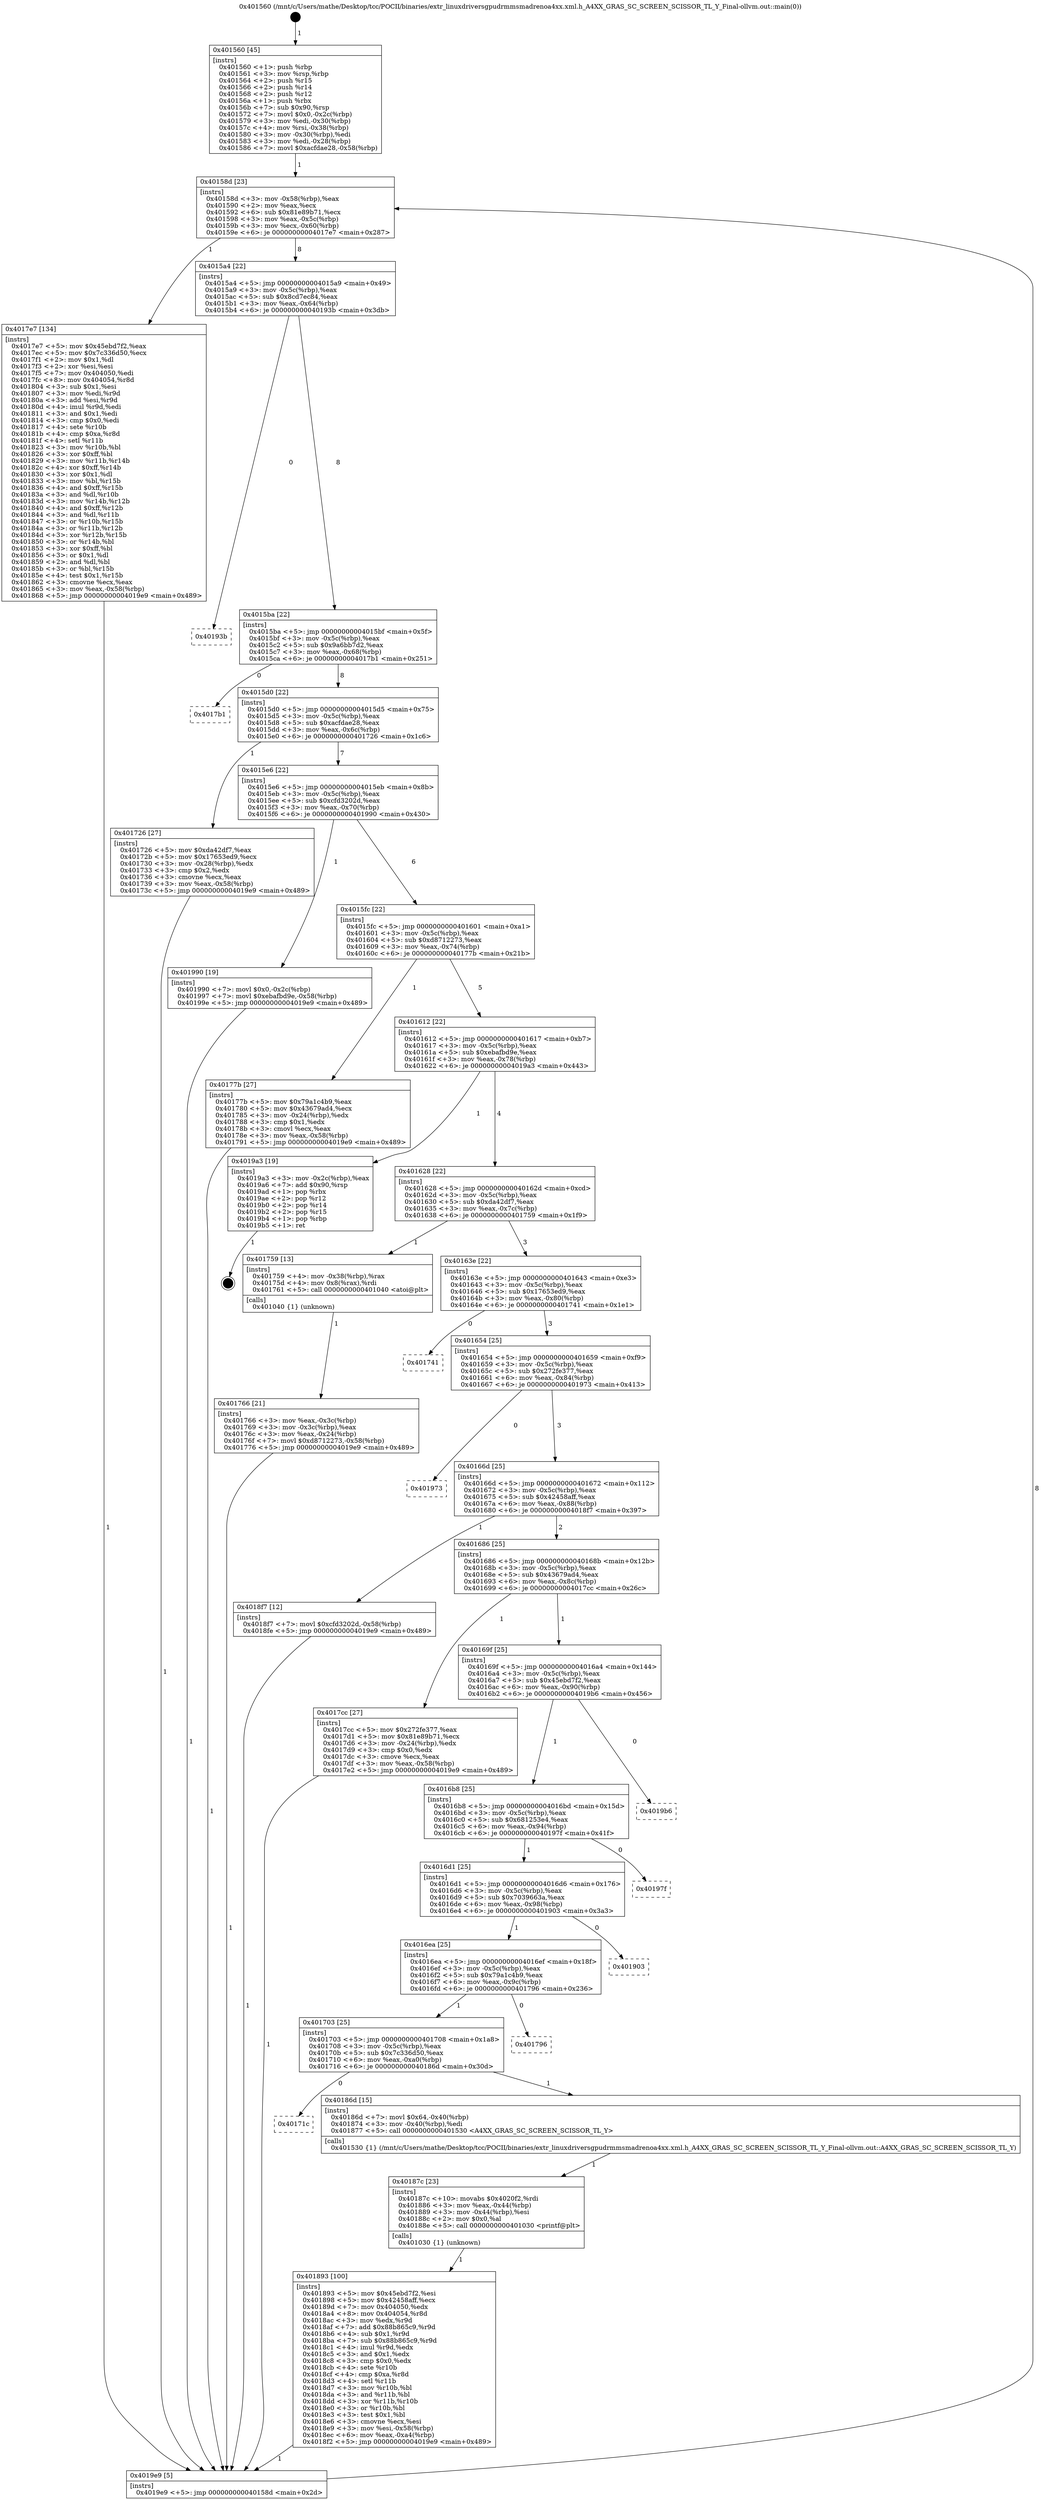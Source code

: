 digraph "0x401560" {
  label = "0x401560 (/mnt/c/Users/mathe/Desktop/tcc/POCII/binaries/extr_linuxdriversgpudrmmsmadrenoa4xx.xml.h_A4XX_GRAS_SC_SCREEN_SCISSOR_TL_Y_Final-ollvm.out::main(0))"
  labelloc = "t"
  node[shape=record]

  Entry [label="",width=0.3,height=0.3,shape=circle,fillcolor=black,style=filled]
  "0x40158d" [label="{
     0x40158d [23]\l
     | [instrs]\l
     &nbsp;&nbsp;0x40158d \<+3\>: mov -0x58(%rbp),%eax\l
     &nbsp;&nbsp;0x401590 \<+2\>: mov %eax,%ecx\l
     &nbsp;&nbsp;0x401592 \<+6\>: sub $0x81e89b71,%ecx\l
     &nbsp;&nbsp;0x401598 \<+3\>: mov %eax,-0x5c(%rbp)\l
     &nbsp;&nbsp;0x40159b \<+3\>: mov %ecx,-0x60(%rbp)\l
     &nbsp;&nbsp;0x40159e \<+6\>: je 00000000004017e7 \<main+0x287\>\l
  }"]
  "0x4017e7" [label="{
     0x4017e7 [134]\l
     | [instrs]\l
     &nbsp;&nbsp;0x4017e7 \<+5\>: mov $0x45ebd7f2,%eax\l
     &nbsp;&nbsp;0x4017ec \<+5\>: mov $0x7c336d50,%ecx\l
     &nbsp;&nbsp;0x4017f1 \<+2\>: mov $0x1,%dl\l
     &nbsp;&nbsp;0x4017f3 \<+2\>: xor %esi,%esi\l
     &nbsp;&nbsp;0x4017f5 \<+7\>: mov 0x404050,%edi\l
     &nbsp;&nbsp;0x4017fc \<+8\>: mov 0x404054,%r8d\l
     &nbsp;&nbsp;0x401804 \<+3\>: sub $0x1,%esi\l
     &nbsp;&nbsp;0x401807 \<+3\>: mov %edi,%r9d\l
     &nbsp;&nbsp;0x40180a \<+3\>: add %esi,%r9d\l
     &nbsp;&nbsp;0x40180d \<+4\>: imul %r9d,%edi\l
     &nbsp;&nbsp;0x401811 \<+3\>: and $0x1,%edi\l
     &nbsp;&nbsp;0x401814 \<+3\>: cmp $0x0,%edi\l
     &nbsp;&nbsp;0x401817 \<+4\>: sete %r10b\l
     &nbsp;&nbsp;0x40181b \<+4\>: cmp $0xa,%r8d\l
     &nbsp;&nbsp;0x40181f \<+4\>: setl %r11b\l
     &nbsp;&nbsp;0x401823 \<+3\>: mov %r10b,%bl\l
     &nbsp;&nbsp;0x401826 \<+3\>: xor $0xff,%bl\l
     &nbsp;&nbsp;0x401829 \<+3\>: mov %r11b,%r14b\l
     &nbsp;&nbsp;0x40182c \<+4\>: xor $0xff,%r14b\l
     &nbsp;&nbsp;0x401830 \<+3\>: xor $0x1,%dl\l
     &nbsp;&nbsp;0x401833 \<+3\>: mov %bl,%r15b\l
     &nbsp;&nbsp;0x401836 \<+4\>: and $0xff,%r15b\l
     &nbsp;&nbsp;0x40183a \<+3\>: and %dl,%r10b\l
     &nbsp;&nbsp;0x40183d \<+3\>: mov %r14b,%r12b\l
     &nbsp;&nbsp;0x401840 \<+4\>: and $0xff,%r12b\l
     &nbsp;&nbsp;0x401844 \<+3\>: and %dl,%r11b\l
     &nbsp;&nbsp;0x401847 \<+3\>: or %r10b,%r15b\l
     &nbsp;&nbsp;0x40184a \<+3\>: or %r11b,%r12b\l
     &nbsp;&nbsp;0x40184d \<+3\>: xor %r12b,%r15b\l
     &nbsp;&nbsp;0x401850 \<+3\>: or %r14b,%bl\l
     &nbsp;&nbsp;0x401853 \<+3\>: xor $0xff,%bl\l
     &nbsp;&nbsp;0x401856 \<+3\>: or $0x1,%dl\l
     &nbsp;&nbsp;0x401859 \<+2\>: and %dl,%bl\l
     &nbsp;&nbsp;0x40185b \<+3\>: or %bl,%r15b\l
     &nbsp;&nbsp;0x40185e \<+4\>: test $0x1,%r15b\l
     &nbsp;&nbsp;0x401862 \<+3\>: cmovne %ecx,%eax\l
     &nbsp;&nbsp;0x401865 \<+3\>: mov %eax,-0x58(%rbp)\l
     &nbsp;&nbsp;0x401868 \<+5\>: jmp 00000000004019e9 \<main+0x489\>\l
  }"]
  "0x4015a4" [label="{
     0x4015a4 [22]\l
     | [instrs]\l
     &nbsp;&nbsp;0x4015a4 \<+5\>: jmp 00000000004015a9 \<main+0x49\>\l
     &nbsp;&nbsp;0x4015a9 \<+3\>: mov -0x5c(%rbp),%eax\l
     &nbsp;&nbsp;0x4015ac \<+5\>: sub $0x8cd7ec84,%eax\l
     &nbsp;&nbsp;0x4015b1 \<+3\>: mov %eax,-0x64(%rbp)\l
     &nbsp;&nbsp;0x4015b4 \<+6\>: je 000000000040193b \<main+0x3db\>\l
  }"]
  Exit [label="",width=0.3,height=0.3,shape=circle,fillcolor=black,style=filled,peripheries=2]
  "0x40193b" [label="{
     0x40193b\l
  }", style=dashed]
  "0x4015ba" [label="{
     0x4015ba [22]\l
     | [instrs]\l
     &nbsp;&nbsp;0x4015ba \<+5\>: jmp 00000000004015bf \<main+0x5f\>\l
     &nbsp;&nbsp;0x4015bf \<+3\>: mov -0x5c(%rbp),%eax\l
     &nbsp;&nbsp;0x4015c2 \<+5\>: sub $0x9a6bb7d2,%eax\l
     &nbsp;&nbsp;0x4015c7 \<+3\>: mov %eax,-0x68(%rbp)\l
     &nbsp;&nbsp;0x4015ca \<+6\>: je 00000000004017b1 \<main+0x251\>\l
  }"]
  "0x401893" [label="{
     0x401893 [100]\l
     | [instrs]\l
     &nbsp;&nbsp;0x401893 \<+5\>: mov $0x45ebd7f2,%esi\l
     &nbsp;&nbsp;0x401898 \<+5\>: mov $0x42458aff,%ecx\l
     &nbsp;&nbsp;0x40189d \<+7\>: mov 0x404050,%edx\l
     &nbsp;&nbsp;0x4018a4 \<+8\>: mov 0x404054,%r8d\l
     &nbsp;&nbsp;0x4018ac \<+3\>: mov %edx,%r9d\l
     &nbsp;&nbsp;0x4018af \<+7\>: add $0x88b865c9,%r9d\l
     &nbsp;&nbsp;0x4018b6 \<+4\>: sub $0x1,%r9d\l
     &nbsp;&nbsp;0x4018ba \<+7\>: sub $0x88b865c9,%r9d\l
     &nbsp;&nbsp;0x4018c1 \<+4\>: imul %r9d,%edx\l
     &nbsp;&nbsp;0x4018c5 \<+3\>: and $0x1,%edx\l
     &nbsp;&nbsp;0x4018c8 \<+3\>: cmp $0x0,%edx\l
     &nbsp;&nbsp;0x4018cb \<+4\>: sete %r10b\l
     &nbsp;&nbsp;0x4018cf \<+4\>: cmp $0xa,%r8d\l
     &nbsp;&nbsp;0x4018d3 \<+4\>: setl %r11b\l
     &nbsp;&nbsp;0x4018d7 \<+3\>: mov %r10b,%bl\l
     &nbsp;&nbsp;0x4018da \<+3\>: and %r11b,%bl\l
     &nbsp;&nbsp;0x4018dd \<+3\>: xor %r11b,%r10b\l
     &nbsp;&nbsp;0x4018e0 \<+3\>: or %r10b,%bl\l
     &nbsp;&nbsp;0x4018e3 \<+3\>: test $0x1,%bl\l
     &nbsp;&nbsp;0x4018e6 \<+3\>: cmovne %ecx,%esi\l
     &nbsp;&nbsp;0x4018e9 \<+3\>: mov %esi,-0x58(%rbp)\l
     &nbsp;&nbsp;0x4018ec \<+6\>: mov %eax,-0xa4(%rbp)\l
     &nbsp;&nbsp;0x4018f2 \<+5\>: jmp 00000000004019e9 \<main+0x489\>\l
  }"]
  "0x4017b1" [label="{
     0x4017b1\l
  }", style=dashed]
  "0x4015d0" [label="{
     0x4015d0 [22]\l
     | [instrs]\l
     &nbsp;&nbsp;0x4015d0 \<+5\>: jmp 00000000004015d5 \<main+0x75\>\l
     &nbsp;&nbsp;0x4015d5 \<+3\>: mov -0x5c(%rbp),%eax\l
     &nbsp;&nbsp;0x4015d8 \<+5\>: sub $0xacfdae28,%eax\l
     &nbsp;&nbsp;0x4015dd \<+3\>: mov %eax,-0x6c(%rbp)\l
     &nbsp;&nbsp;0x4015e0 \<+6\>: je 0000000000401726 \<main+0x1c6\>\l
  }"]
  "0x40187c" [label="{
     0x40187c [23]\l
     | [instrs]\l
     &nbsp;&nbsp;0x40187c \<+10\>: movabs $0x4020f2,%rdi\l
     &nbsp;&nbsp;0x401886 \<+3\>: mov %eax,-0x44(%rbp)\l
     &nbsp;&nbsp;0x401889 \<+3\>: mov -0x44(%rbp),%esi\l
     &nbsp;&nbsp;0x40188c \<+2\>: mov $0x0,%al\l
     &nbsp;&nbsp;0x40188e \<+5\>: call 0000000000401030 \<printf@plt\>\l
     | [calls]\l
     &nbsp;&nbsp;0x401030 \{1\} (unknown)\l
  }"]
  "0x401726" [label="{
     0x401726 [27]\l
     | [instrs]\l
     &nbsp;&nbsp;0x401726 \<+5\>: mov $0xda42df7,%eax\l
     &nbsp;&nbsp;0x40172b \<+5\>: mov $0x17653ed9,%ecx\l
     &nbsp;&nbsp;0x401730 \<+3\>: mov -0x28(%rbp),%edx\l
     &nbsp;&nbsp;0x401733 \<+3\>: cmp $0x2,%edx\l
     &nbsp;&nbsp;0x401736 \<+3\>: cmovne %ecx,%eax\l
     &nbsp;&nbsp;0x401739 \<+3\>: mov %eax,-0x58(%rbp)\l
     &nbsp;&nbsp;0x40173c \<+5\>: jmp 00000000004019e9 \<main+0x489\>\l
  }"]
  "0x4015e6" [label="{
     0x4015e6 [22]\l
     | [instrs]\l
     &nbsp;&nbsp;0x4015e6 \<+5\>: jmp 00000000004015eb \<main+0x8b\>\l
     &nbsp;&nbsp;0x4015eb \<+3\>: mov -0x5c(%rbp),%eax\l
     &nbsp;&nbsp;0x4015ee \<+5\>: sub $0xcfd3202d,%eax\l
     &nbsp;&nbsp;0x4015f3 \<+3\>: mov %eax,-0x70(%rbp)\l
     &nbsp;&nbsp;0x4015f6 \<+6\>: je 0000000000401990 \<main+0x430\>\l
  }"]
  "0x4019e9" [label="{
     0x4019e9 [5]\l
     | [instrs]\l
     &nbsp;&nbsp;0x4019e9 \<+5\>: jmp 000000000040158d \<main+0x2d\>\l
  }"]
  "0x401560" [label="{
     0x401560 [45]\l
     | [instrs]\l
     &nbsp;&nbsp;0x401560 \<+1\>: push %rbp\l
     &nbsp;&nbsp;0x401561 \<+3\>: mov %rsp,%rbp\l
     &nbsp;&nbsp;0x401564 \<+2\>: push %r15\l
     &nbsp;&nbsp;0x401566 \<+2\>: push %r14\l
     &nbsp;&nbsp;0x401568 \<+2\>: push %r12\l
     &nbsp;&nbsp;0x40156a \<+1\>: push %rbx\l
     &nbsp;&nbsp;0x40156b \<+7\>: sub $0x90,%rsp\l
     &nbsp;&nbsp;0x401572 \<+7\>: movl $0x0,-0x2c(%rbp)\l
     &nbsp;&nbsp;0x401579 \<+3\>: mov %edi,-0x30(%rbp)\l
     &nbsp;&nbsp;0x40157c \<+4\>: mov %rsi,-0x38(%rbp)\l
     &nbsp;&nbsp;0x401580 \<+3\>: mov -0x30(%rbp),%edi\l
     &nbsp;&nbsp;0x401583 \<+3\>: mov %edi,-0x28(%rbp)\l
     &nbsp;&nbsp;0x401586 \<+7\>: movl $0xacfdae28,-0x58(%rbp)\l
  }"]
  "0x40171c" [label="{
     0x40171c\l
  }", style=dashed]
  "0x401990" [label="{
     0x401990 [19]\l
     | [instrs]\l
     &nbsp;&nbsp;0x401990 \<+7\>: movl $0x0,-0x2c(%rbp)\l
     &nbsp;&nbsp;0x401997 \<+7\>: movl $0xebafbd9e,-0x58(%rbp)\l
     &nbsp;&nbsp;0x40199e \<+5\>: jmp 00000000004019e9 \<main+0x489\>\l
  }"]
  "0x4015fc" [label="{
     0x4015fc [22]\l
     | [instrs]\l
     &nbsp;&nbsp;0x4015fc \<+5\>: jmp 0000000000401601 \<main+0xa1\>\l
     &nbsp;&nbsp;0x401601 \<+3\>: mov -0x5c(%rbp),%eax\l
     &nbsp;&nbsp;0x401604 \<+5\>: sub $0xd8712273,%eax\l
     &nbsp;&nbsp;0x401609 \<+3\>: mov %eax,-0x74(%rbp)\l
     &nbsp;&nbsp;0x40160c \<+6\>: je 000000000040177b \<main+0x21b\>\l
  }"]
  "0x40186d" [label="{
     0x40186d [15]\l
     | [instrs]\l
     &nbsp;&nbsp;0x40186d \<+7\>: movl $0x64,-0x40(%rbp)\l
     &nbsp;&nbsp;0x401874 \<+3\>: mov -0x40(%rbp),%edi\l
     &nbsp;&nbsp;0x401877 \<+5\>: call 0000000000401530 \<A4XX_GRAS_SC_SCREEN_SCISSOR_TL_Y\>\l
     | [calls]\l
     &nbsp;&nbsp;0x401530 \{1\} (/mnt/c/Users/mathe/Desktop/tcc/POCII/binaries/extr_linuxdriversgpudrmmsmadrenoa4xx.xml.h_A4XX_GRAS_SC_SCREEN_SCISSOR_TL_Y_Final-ollvm.out::A4XX_GRAS_SC_SCREEN_SCISSOR_TL_Y)\l
  }"]
  "0x40177b" [label="{
     0x40177b [27]\l
     | [instrs]\l
     &nbsp;&nbsp;0x40177b \<+5\>: mov $0x79a1c4b9,%eax\l
     &nbsp;&nbsp;0x401780 \<+5\>: mov $0x43679ad4,%ecx\l
     &nbsp;&nbsp;0x401785 \<+3\>: mov -0x24(%rbp),%edx\l
     &nbsp;&nbsp;0x401788 \<+3\>: cmp $0x1,%edx\l
     &nbsp;&nbsp;0x40178b \<+3\>: cmovl %ecx,%eax\l
     &nbsp;&nbsp;0x40178e \<+3\>: mov %eax,-0x58(%rbp)\l
     &nbsp;&nbsp;0x401791 \<+5\>: jmp 00000000004019e9 \<main+0x489\>\l
  }"]
  "0x401612" [label="{
     0x401612 [22]\l
     | [instrs]\l
     &nbsp;&nbsp;0x401612 \<+5\>: jmp 0000000000401617 \<main+0xb7\>\l
     &nbsp;&nbsp;0x401617 \<+3\>: mov -0x5c(%rbp),%eax\l
     &nbsp;&nbsp;0x40161a \<+5\>: sub $0xebafbd9e,%eax\l
     &nbsp;&nbsp;0x40161f \<+3\>: mov %eax,-0x78(%rbp)\l
     &nbsp;&nbsp;0x401622 \<+6\>: je 00000000004019a3 \<main+0x443\>\l
  }"]
  "0x401703" [label="{
     0x401703 [25]\l
     | [instrs]\l
     &nbsp;&nbsp;0x401703 \<+5\>: jmp 0000000000401708 \<main+0x1a8\>\l
     &nbsp;&nbsp;0x401708 \<+3\>: mov -0x5c(%rbp),%eax\l
     &nbsp;&nbsp;0x40170b \<+5\>: sub $0x7c336d50,%eax\l
     &nbsp;&nbsp;0x401710 \<+6\>: mov %eax,-0xa0(%rbp)\l
     &nbsp;&nbsp;0x401716 \<+6\>: je 000000000040186d \<main+0x30d\>\l
  }"]
  "0x4019a3" [label="{
     0x4019a3 [19]\l
     | [instrs]\l
     &nbsp;&nbsp;0x4019a3 \<+3\>: mov -0x2c(%rbp),%eax\l
     &nbsp;&nbsp;0x4019a6 \<+7\>: add $0x90,%rsp\l
     &nbsp;&nbsp;0x4019ad \<+1\>: pop %rbx\l
     &nbsp;&nbsp;0x4019ae \<+2\>: pop %r12\l
     &nbsp;&nbsp;0x4019b0 \<+2\>: pop %r14\l
     &nbsp;&nbsp;0x4019b2 \<+2\>: pop %r15\l
     &nbsp;&nbsp;0x4019b4 \<+1\>: pop %rbp\l
     &nbsp;&nbsp;0x4019b5 \<+1\>: ret\l
  }"]
  "0x401628" [label="{
     0x401628 [22]\l
     | [instrs]\l
     &nbsp;&nbsp;0x401628 \<+5\>: jmp 000000000040162d \<main+0xcd\>\l
     &nbsp;&nbsp;0x40162d \<+3\>: mov -0x5c(%rbp),%eax\l
     &nbsp;&nbsp;0x401630 \<+5\>: sub $0xda42df7,%eax\l
     &nbsp;&nbsp;0x401635 \<+3\>: mov %eax,-0x7c(%rbp)\l
     &nbsp;&nbsp;0x401638 \<+6\>: je 0000000000401759 \<main+0x1f9\>\l
  }"]
  "0x401796" [label="{
     0x401796\l
  }", style=dashed]
  "0x401759" [label="{
     0x401759 [13]\l
     | [instrs]\l
     &nbsp;&nbsp;0x401759 \<+4\>: mov -0x38(%rbp),%rax\l
     &nbsp;&nbsp;0x40175d \<+4\>: mov 0x8(%rax),%rdi\l
     &nbsp;&nbsp;0x401761 \<+5\>: call 0000000000401040 \<atoi@plt\>\l
     | [calls]\l
     &nbsp;&nbsp;0x401040 \{1\} (unknown)\l
  }"]
  "0x40163e" [label="{
     0x40163e [22]\l
     | [instrs]\l
     &nbsp;&nbsp;0x40163e \<+5\>: jmp 0000000000401643 \<main+0xe3\>\l
     &nbsp;&nbsp;0x401643 \<+3\>: mov -0x5c(%rbp),%eax\l
     &nbsp;&nbsp;0x401646 \<+5\>: sub $0x17653ed9,%eax\l
     &nbsp;&nbsp;0x40164b \<+3\>: mov %eax,-0x80(%rbp)\l
     &nbsp;&nbsp;0x40164e \<+6\>: je 0000000000401741 \<main+0x1e1\>\l
  }"]
  "0x401766" [label="{
     0x401766 [21]\l
     | [instrs]\l
     &nbsp;&nbsp;0x401766 \<+3\>: mov %eax,-0x3c(%rbp)\l
     &nbsp;&nbsp;0x401769 \<+3\>: mov -0x3c(%rbp),%eax\l
     &nbsp;&nbsp;0x40176c \<+3\>: mov %eax,-0x24(%rbp)\l
     &nbsp;&nbsp;0x40176f \<+7\>: movl $0xd8712273,-0x58(%rbp)\l
     &nbsp;&nbsp;0x401776 \<+5\>: jmp 00000000004019e9 \<main+0x489\>\l
  }"]
  "0x4016ea" [label="{
     0x4016ea [25]\l
     | [instrs]\l
     &nbsp;&nbsp;0x4016ea \<+5\>: jmp 00000000004016ef \<main+0x18f\>\l
     &nbsp;&nbsp;0x4016ef \<+3\>: mov -0x5c(%rbp),%eax\l
     &nbsp;&nbsp;0x4016f2 \<+5\>: sub $0x79a1c4b9,%eax\l
     &nbsp;&nbsp;0x4016f7 \<+6\>: mov %eax,-0x9c(%rbp)\l
     &nbsp;&nbsp;0x4016fd \<+6\>: je 0000000000401796 \<main+0x236\>\l
  }"]
  "0x401741" [label="{
     0x401741\l
  }", style=dashed]
  "0x401654" [label="{
     0x401654 [25]\l
     | [instrs]\l
     &nbsp;&nbsp;0x401654 \<+5\>: jmp 0000000000401659 \<main+0xf9\>\l
     &nbsp;&nbsp;0x401659 \<+3\>: mov -0x5c(%rbp),%eax\l
     &nbsp;&nbsp;0x40165c \<+5\>: sub $0x272fe377,%eax\l
     &nbsp;&nbsp;0x401661 \<+6\>: mov %eax,-0x84(%rbp)\l
     &nbsp;&nbsp;0x401667 \<+6\>: je 0000000000401973 \<main+0x413\>\l
  }"]
  "0x401903" [label="{
     0x401903\l
  }", style=dashed]
  "0x401973" [label="{
     0x401973\l
  }", style=dashed]
  "0x40166d" [label="{
     0x40166d [25]\l
     | [instrs]\l
     &nbsp;&nbsp;0x40166d \<+5\>: jmp 0000000000401672 \<main+0x112\>\l
     &nbsp;&nbsp;0x401672 \<+3\>: mov -0x5c(%rbp),%eax\l
     &nbsp;&nbsp;0x401675 \<+5\>: sub $0x42458aff,%eax\l
     &nbsp;&nbsp;0x40167a \<+6\>: mov %eax,-0x88(%rbp)\l
     &nbsp;&nbsp;0x401680 \<+6\>: je 00000000004018f7 \<main+0x397\>\l
  }"]
  "0x4016d1" [label="{
     0x4016d1 [25]\l
     | [instrs]\l
     &nbsp;&nbsp;0x4016d1 \<+5\>: jmp 00000000004016d6 \<main+0x176\>\l
     &nbsp;&nbsp;0x4016d6 \<+3\>: mov -0x5c(%rbp),%eax\l
     &nbsp;&nbsp;0x4016d9 \<+5\>: sub $0x7039663a,%eax\l
     &nbsp;&nbsp;0x4016de \<+6\>: mov %eax,-0x98(%rbp)\l
     &nbsp;&nbsp;0x4016e4 \<+6\>: je 0000000000401903 \<main+0x3a3\>\l
  }"]
  "0x4018f7" [label="{
     0x4018f7 [12]\l
     | [instrs]\l
     &nbsp;&nbsp;0x4018f7 \<+7\>: movl $0xcfd3202d,-0x58(%rbp)\l
     &nbsp;&nbsp;0x4018fe \<+5\>: jmp 00000000004019e9 \<main+0x489\>\l
  }"]
  "0x401686" [label="{
     0x401686 [25]\l
     | [instrs]\l
     &nbsp;&nbsp;0x401686 \<+5\>: jmp 000000000040168b \<main+0x12b\>\l
     &nbsp;&nbsp;0x40168b \<+3\>: mov -0x5c(%rbp),%eax\l
     &nbsp;&nbsp;0x40168e \<+5\>: sub $0x43679ad4,%eax\l
     &nbsp;&nbsp;0x401693 \<+6\>: mov %eax,-0x8c(%rbp)\l
     &nbsp;&nbsp;0x401699 \<+6\>: je 00000000004017cc \<main+0x26c\>\l
  }"]
  "0x40197f" [label="{
     0x40197f\l
  }", style=dashed]
  "0x4017cc" [label="{
     0x4017cc [27]\l
     | [instrs]\l
     &nbsp;&nbsp;0x4017cc \<+5\>: mov $0x272fe377,%eax\l
     &nbsp;&nbsp;0x4017d1 \<+5\>: mov $0x81e89b71,%ecx\l
     &nbsp;&nbsp;0x4017d6 \<+3\>: mov -0x24(%rbp),%edx\l
     &nbsp;&nbsp;0x4017d9 \<+3\>: cmp $0x0,%edx\l
     &nbsp;&nbsp;0x4017dc \<+3\>: cmove %ecx,%eax\l
     &nbsp;&nbsp;0x4017df \<+3\>: mov %eax,-0x58(%rbp)\l
     &nbsp;&nbsp;0x4017e2 \<+5\>: jmp 00000000004019e9 \<main+0x489\>\l
  }"]
  "0x40169f" [label="{
     0x40169f [25]\l
     | [instrs]\l
     &nbsp;&nbsp;0x40169f \<+5\>: jmp 00000000004016a4 \<main+0x144\>\l
     &nbsp;&nbsp;0x4016a4 \<+3\>: mov -0x5c(%rbp),%eax\l
     &nbsp;&nbsp;0x4016a7 \<+5\>: sub $0x45ebd7f2,%eax\l
     &nbsp;&nbsp;0x4016ac \<+6\>: mov %eax,-0x90(%rbp)\l
     &nbsp;&nbsp;0x4016b2 \<+6\>: je 00000000004019b6 \<main+0x456\>\l
  }"]
  "0x4016b8" [label="{
     0x4016b8 [25]\l
     | [instrs]\l
     &nbsp;&nbsp;0x4016b8 \<+5\>: jmp 00000000004016bd \<main+0x15d\>\l
     &nbsp;&nbsp;0x4016bd \<+3\>: mov -0x5c(%rbp),%eax\l
     &nbsp;&nbsp;0x4016c0 \<+5\>: sub $0x681253e4,%eax\l
     &nbsp;&nbsp;0x4016c5 \<+6\>: mov %eax,-0x94(%rbp)\l
     &nbsp;&nbsp;0x4016cb \<+6\>: je 000000000040197f \<main+0x41f\>\l
  }"]
  "0x4019b6" [label="{
     0x4019b6\l
  }", style=dashed]
  Entry -> "0x401560" [label=" 1"]
  "0x40158d" -> "0x4017e7" [label=" 1"]
  "0x40158d" -> "0x4015a4" [label=" 8"]
  "0x4019a3" -> Exit [label=" 1"]
  "0x4015a4" -> "0x40193b" [label=" 0"]
  "0x4015a4" -> "0x4015ba" [label=" 8"]
  "0x401990" -> "0x4019e9" [label=" 1"]
  "0x4015ba" -> "0x4017b1" [label=" 0"]
  "0x4015ba" -> "0x4015d0" [label=" 8"]
  "0x4018f7" -> "0x4019e9" [label=" 1"]
  "0x4015d0" -> "0x401726" [label=" 1"]
  "0x4015d0" -> "0x4015e6" [label=" 7"]
  "0x401726" -> "0x4019e9" [label=" 1"]
  "0x401560" -> "0x40158d" [label=" 1"]
  "0x4019e9" -> "0x40158d" [label=" 8"]
  "0x401893" -> "0x4019e9" [label=" 1"]
  "0x4015e6" -> "0x401990" [label=" 1"]
  "0x4015e6" -> "0x4015fc" [label=" 6"]
  "0x40187c" -> "0x401893" [label=" 1"]
  "0x4015fc" -> "0x40177b" [label=" 1"]
  "0x4015fc" -> "0x401612" [label=" 5"]
  "0x40186d" -> "0x40187c" [label=" 1"]
  "0x401612" -> "0x4019a3" [label=" 1"]
  "0x401612" -> "0x401628" [label=" 4"]
  "0x401703" -> "0x40186d" [label=" 1"]
  "0x401628" -> "0x401759" [label=" 1"]
  "0x401628" -> "0x40163e" [label=" 3"]
  "0x401759" -> "0x401766" [label=" 1"]
  "0x401766" -> "0x4019e9" [label=" 1"]
  "0x40177b" -> "0x4019e9" [label=" 1"]
  "0x401703" -> "0x40171c" [label=" 0"]
  "0x40163e" -> "0x401741" [label=" 0"]
  "0x40163e" -> "0x401654" [label=" 3"]
  "0x4016ea" -> "0x401796" [label=" 0"]
  "0x401654" -> "0x401973" [label=" 0"]
  "0x401654" -> "0x40166d" [label=" 3"]
  "0x4016ea" -> "0x401703" [label=" 1"]
  "0x40166d" -> "0x4018f7" [label=" 1"]
  "0x40166d" -> "0x401686" [label=" 2"]
  "0x4016d1" -> "0x401903" [label=" 0"]
  "0x401686" -> "0x4017cc" [label=" 1"]
  "0x401686" -> "0x40169f" [label=" 1"]
  "0x4017cc" -> "0x4019e9" [label=" 1"]
  "0x4017e7" -> "0x4019e9" [label=" 1"]
  "0x4016d1" -> "0x4016ea" [label=" 1"]
  "0x40169f" -> "0x4019b6" [label=" 0"]
  "0x40169f" -> "0x4016b8" [label=" 1"]
  "0x4016b8" -> "0x4016d1" [label=" 1"]
  "0x4016b8" -> "0x40197f" [label=" 0"]
}
